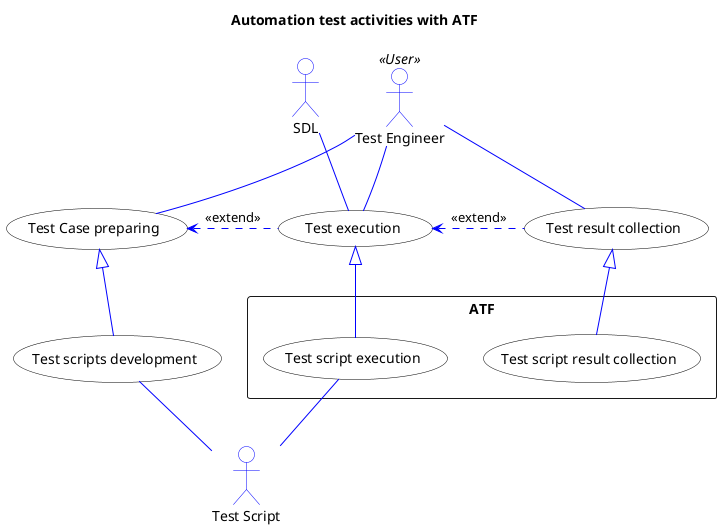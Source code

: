@startuml
/'
It is a source file for ATF SAD diagram.
For further information, please, follow http://plantuml.com/
'/

skinparam shadowing false
skinparam actorBackgroundColor white
skinparam actorBorderColor blue
skinparam usecase {
	BackgroundColor white
	BorderColor black
	
	ArrowColor blue
	ActorBorderColor blue
}
'---------------------------
title Automation test activities with ATF

actor "Test Engineer" as :user: <<User>>
actor "Test Script" as :script:
actor :SDL:
usecase (Test Case preparing) as (test_case)
usecase (Test execution) as (test_exec)
usecase (Test result collection) as (test_collect)

usecase (Test scripts development) as (test_case_auto)
rectangle ATF {
    usecase (Test script execution)  as (test_exec_auto)
    usecase (Test script result collection) as (test_collect_auto)
}

:SDL: -[hidden]right- :user:
:SDL:  -down- (test_exec)
:user: -down- (test_case)
:user: -down- (test_exec)
:user: -down- (test_collect)

(test_case) <. (test_exec)    : <<extend>>
(test_exec) <. (test_collect) : <<extend>>

(test_case)    <|-down- (test_case_auto)
(test_exec)    <|-down- (test_exec_auto)
(test_collect) <|-down- (test_collect_auto)

:script: -up- (test_case_auto)
:script: -up- (test_exec_auto)

@enduml